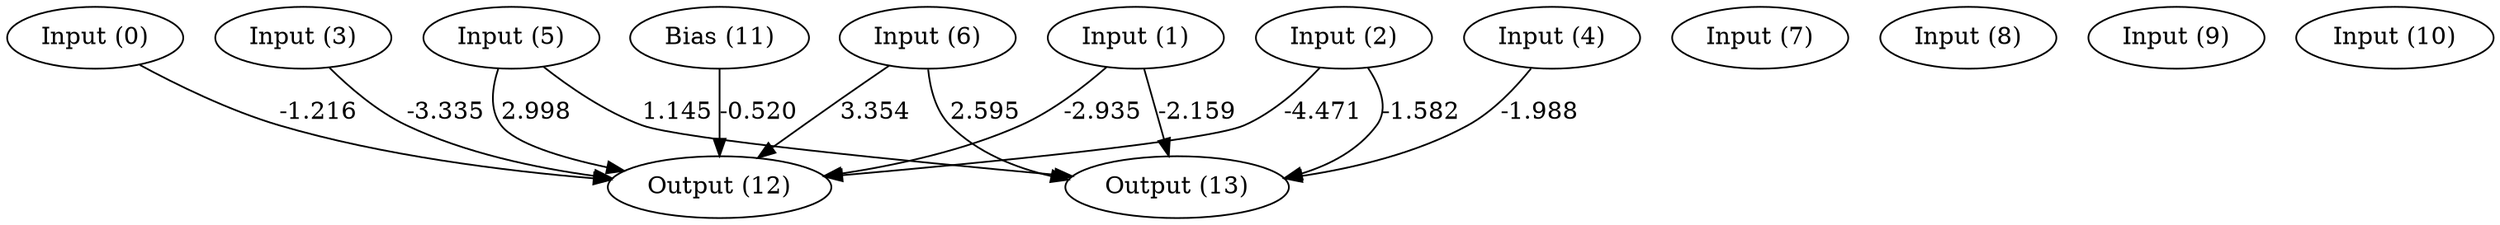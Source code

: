 digraph G {
  11 [ label="Bias (11)" ];
  0 [ label="Input (0)" ];
  1 [ label="Input (1)" ];
  2 [ label="Input (2)" ];
  3 [ label="Input (3)" ];
  4 [ label="Input (4)" ];
  5 [ label="Input (5)" ];
  6 [ label="Input (6)" ];
  7 [ label="Input (7)" ];
  8 [ label="Input (8)" ];
  9 [ label="Input (9)" ];
  10 [ label="Input (10)" ];
  12 [ label="Output (12)" ];
  13 [ label="Output (13)" ];
  { rank=same 11 0 1 2 3 4 5 6 7 8 9 10 }
  { rank=same 12 13 }
  11 -> 12 [ label="-0.520" ];
  0 -> 12 [ label="-1.216" ];
  1 -> 12 [ label="-2.935" ];
  1 -> 13 [ label="-2.159" ];
  2 -> 12 [ label="-4.471" ];
  2 -> 13 [ label="-1.582" ];
  3 -> 12 [ label="-3.335" ];
  4 -> 13 [ label="-1.988" ];
  5 -> 12 [ label="2.998" ];
  6 -> 12 [ label="3.354" ];
  6 -> 13 [ label="2.595" ];
  5 -> 13 [ label="1.145" ];
}
